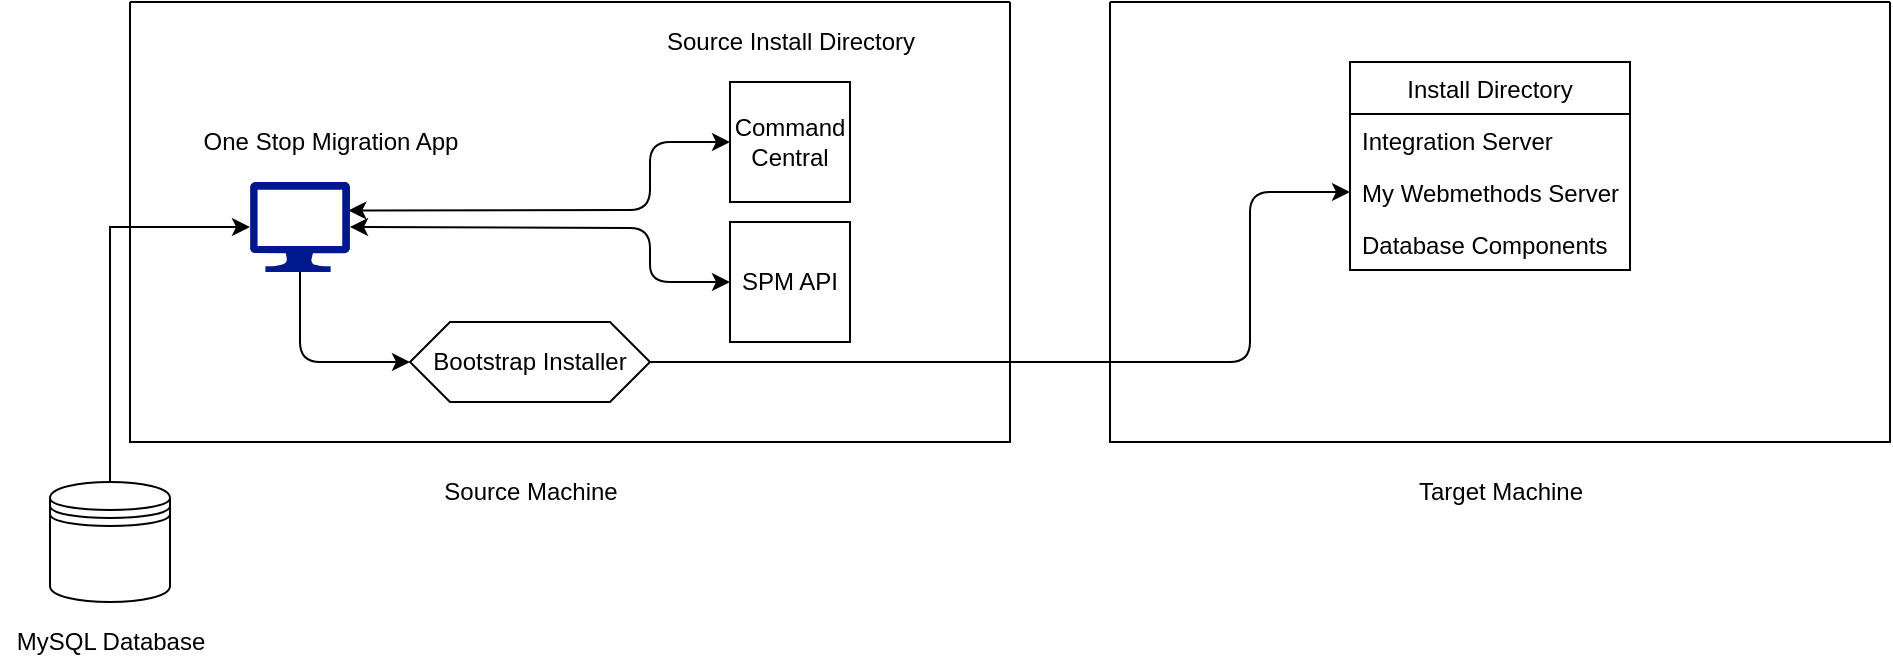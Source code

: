 <mxfile version="15.2.7" type="github">
  <diagram name="Page-1" id="9f46799a-70d6-7492-0946-bef42562c5a5">
    <mxGraphModel dx="970" dy="579" grid="1" gridSize="10" guides="1" tooltips="1" connect="1" arrows="1" fold="1" page="1" pageScale="1" pageWidth="1100" pageHeight="850" background="none" math="0" shadow="0">
      <root>
        <mxCell id="0" />
        <mxCell id="1" parent="0" />
        <mxCell id="tiY1srPRjBi-ZZJOYSUz-3" value="" style="shape=datastore;whiteSpace=wrap;html=1;" vertex="1" parent="1">
          <mxGeometry x="80" y="430" width="60" height="60" as="geometry" />
        </mxCell>
        <mxCell id="tiY1srPRjBi-ZZJOYSUz-5" value="" style="edgeStyle=orthogonalEdgeStyle;rounded=0;orthogonalLoop=1;jettySize=auto;html=1;entryX=0;entryY=0.5;entryDx=0;entryDy=0;entryPerimeter=0;" edge="1" parent="1" source="tiY1srPRjBi-ZZJOYSUz-3" target="tiY1srPRjBi-ZZJOYSUz-1">
          <mxGeometry relative="1" as="geometry">
            <mxPoint x="110" y="430" as="sourcePoint" />
            <mxPoint x="110" y="290" as="targetPoint" />
            <Array as="points">
              <mxPoint x="110" y="303" />
            </Array>
          </mxGeometry>
        </mxCell>
        <mxCell id="tiY1srPRjBi-ZZJOYSUz-6" value="MySQL Database" style="text;html=1;align=center;verticalAlign=middle;resizable=0;points=[];autosize=1;strokeColor=none;fillColor=none;" vertex="1" parent="1">
          <mxGeometry x="55" y="500" width="110" height="20" as="geometry" />
        </mxCell>
        <mxCell id="tiY1srPRjBi-ZZJOYSUz-8" value="" style="swimlane;startSize=0;" vertex="1" parent="1">
          <mxGeometry x="120" y="190" width="440" height="220" as="geometry" />
        </mxCell>
        <mxCell id="tiY1srPRjBi-ZZJOYSUz-1" value="" style="sketch=0;aspect=fixed;pointerEvents=1;shadow=0;dashed=0;html=1;strokeColor=none;labelPosition=center;verticalLabelPosition=bottom;verticalAlign=top;align=center;fillColor=#00188D;shape=mxgraph.azure.computer" vertex="1" parent="tiY1srPRjBi-ZZJOYSUz-8">
          <mxGeometry x="60" y="90" width="50" height="45" as="geometry" />
        </mxCell>
        <mxCell id="tiY1srPRjBi-ZZJOYSUz-2" value="One Stop Migration App" style="text;html=1;align=center;verticalAlign=middle;resizable=0;points=[];autosize=1;strokeColor=none;fillColor=none;" vertex="1" parent="tiY1srPRjBi-ZZJOYSUz-8">
          <mxGeometry x="30" y="60" width="140" height="20" as="geometry" />
        </mxCell>
        <mxCell id="tiY1srPRjBi-ZZJOYSUz-23" value="Source Install Directory" style="text;html=1;align=center;verticalAlign=middle;resizable=0;points=[];autosize=1;strokeColor=none;fillColor=none;" vertex="1" parent="tiY1srPRjBi-ZZJOYSUz-8">
          <mxGeometry x="260" y="10" width="140" height="20" as="geometry" />
        </mxCell>
        <mxCell id="tiY1srPRjBi-ZZJOYSUz-26" value="Command Central" style="whiteSpace=wrap;html=1;aspect=fixed;" vertex="1" parent="tiY1srPRjBi-ZZJOYSUz-8">
          <mxGeometry x="300" y="40" width="60" height="60" as="geometry" />
        </mxCell>
        <mxCell id="tiY1srPRjBi-ZZJOYSUz-27" value="SPM API" style="whiteSpace=wrap;html=1;aspect=fixed;" vertex="1" parent="tiY1srPRjBi-ZZJOYSUz-8">
          <mxGeometry x="300" y="110" width="60" height="60" as="geometry" />
        </mxCell>
        <mxCell id="tiY1srPRjBi-ZZJOYSUz-28" value="" style="endArrow=classic;startArrow=classic;html=1;entryX=0;entryY=0.5;entryDx=0;entryDy=0;exitX=0.984;exitY=0.316;exitDx=0;exitDy=0;exitPerimeter=0;" edge="1" parent="tiY1srPRjBi-ZZJOYSUz-8" source="tiY1srPRjBi-ZZJOYSUz-1" target="tiY1srPRjBi-ZZJOYSUz-26">
          <mxGeometry width="50" height="50" relative="1" as="geometry">
            <mxPoint x="350" y="230" as="sourcePoint" />
            <mxPoint x="400" y="180" as="targetPoint" />
            <Array as="points">
              <mxPoint x="260" y="104" />
              <mxPoint x="260" y="70" />
            </Array>
          </mxGeometry>
        </mxCell>
        <mxCell id="tiY1srPRjBi-ZZJOYSUz-29" value="" style="endArrow=classic;startArrow=classic;html=1;entryX=0;entryY=0.5;entryDx=0;entryDy=0;exitX=1;exitY=0.5;exitDx=0;exitDy=0;exitPerimeter=0;" edge="1" parent="tiY1srPRjBi-ZZJOYSUz-8" source="tiY1srPRjBi-ZZJOYSUz-1" target="tiY1srPRjBi-ZZJOYSUz-27">
          <mxGeometry width="50" height="50" relative="1" as="geometry">
            <mxPoint x="350" y="230" as="sourcePoint" />
            <mxPoint x="400" y="180" as="targetPoint" />
            <Array as="points">
              <mxPoint x="260" y="113" />
              <mxPoint x="260" y="140" />
            </Array>
          </mxGeometry>
        </mxCell>
        <mxCell id="tiY1srPRjBi-ZZJOYSUz-31" value="Bootstrap Installer" style="shape=hexagon;perimeter=hexagonPerimeter2;whiteSpace=wrap;html=1;fixedSize=1;" vertex="1" parent="tiY1srPRjBi-ZZJOYSUz-8">
          <mxGeometry x="140" y="160" width="120" height="40" as="geometry" />
        </mxCell>
        <mxCell id="tiY1srPRjBi-ZZJOYSUz-32" value="" style="endArrow=classic;html=1;exitX=0.5;exitY=1;exitDx=0;exitDy=0;exitPerimeter=0;entryX=0;entryY=0.5;entryDx=0;entryDy=0;" edge="1" parent="tiY1srPRjBi-ZZJOYSUz-8" source="tiY1srPRjBi-ZZJOYSUz-1" target="tiY1srPRjBi-ZZJOYSUz-31">
          <mxGeometry width="50" height="50" relative="1" as="geometry">
            <mxPoint x="390" y="230" as="sourcePoint" />
            <mxPoint x="440" y="180" as="targetPoint" />
            <Array as="points">
              <mxPoint x="85" y="180" />
            </Array>
          </mxGeometry>
        </mxCell>
        <mxCell id="tiY1srPRjBi-ZZJOYSUz-9" value="Source Machine" style="text;html=1;align=center;verticalAlign=middle;resizable=0;points=[];autosize=1;strokeColor=none;fillColor=none;" vertex="1" parent="1">
          <mxGeometry x="270" y="425" width="100" height="20" as="geometry" />
        </mxCell>
        <mxCell id="tiY1srPRjBi-ZZJOYSUz-34" value="" style="swimlane;startSize=0;" vertex="1" parent="1">
          <mxGeometry x="610" y="190" width="390" height="220" as="geometry" />
        </mxCell>
        <mxCell id="tiY1srPRjBi-ZZJOYSUz-38" value="Install Directory" style="swimlane;fontStyle=0;childLayout=stackLayout;horizontal=1;startSize=26;horizontalStack=0;resizeParent=1;resizeParentMax=0;resizeLast=0;collapsible=1;marginBottom=0;" vertex="1" parent="tiY1srPRjBi-ZZJOYSUz-34">
          <mxGeometry x="120" y="30" width="140" height="104" as="geometry" />
        </mxCell>
        <mxCell id="tiY1srPRjBi-ZZJOYSUz-39" value="Integration Server" style="text;strokeColor=none;fillColor=none;align=left;verticalAlign=top;spacingLeft=4;spacingRight=4;overflow=hidden;rotatable=0;points=[[0,0.5],[1,0.5]];portConstraint=eastwest;" vertex="1" parent="tiY1srPRjBi-ZZJOYSUz-38">
          <mxGeometry y="26" width="140" height="26" as="geometry" />
        </mxCell>
        <mxCell id="tiY1srPRjBi-ZZJOYSUz-40" value="My Webmethods Server" style="text;strokeColor=none;fillColor=none;align=left;verticalAlign=top;spacingLeft=4;spacingRight=4;overflow=hidden;rotatable=0;points=[[0,0.5],[1,0.5]];portConstraint=eastwest;" vertex="1" parent="tiY1srPRjBi-ZZJOYSUz-38">
          <mxGeometry y="52" width="140" height="26" as="geometry" />
        </mxCell>
        <mxCell id="tiY1srPRjBi-ZZJOYSUz-41" value="Database Components" style="text;strokeColor=none;fillColor=none;align=left;verticalAlign=top;spacingLeft=4;spacingRight=4;overflow=hidden;rotatable=0;points=[[0,0.5],[1,0.5]];portConstraint=eastwest;" vertex="1" parent="tiY1srPRjBi-ZZJOYSUz-38">
          <mxGeometry y="78" width="140" height="26" as="geometry" />
        </mxCell>
        <mxCell id="tiY1srPRjBi-ZZJOYSUz-35" value="Target Machine" style="text;html=1;align=center;verticalAlign=middle;resizable=0;points=[];autosize=1;strokeColor=none;fillColor=none;" vertex="1" parent="1">
          <mxGeometry x="755" y="425" width="100" height="20" as="geometry" />
        </mxCell>
        <mxCell id="tiY1srPRjBi-ZZJOYSUz-42" value="" style="endArrow=classic;html=1;entryX=0;entryY=0.5;entryDx=0;entryDy=0;exitX=1;exitY=0.5;exitDx=0;exitDy=0;" edge="1" parent="1" source="tiY1srPRjBi-ZZJOYSUz-31" target="tiY1srPRjBi-ZZJOYSUz-40">
          <mxGeometry width="50" height="50" relative="1" as="geometry">
            <mxPoint x="510" y="420" as="sourcePoint" />
            <mxPoint x="560" y="370" as="targetPoint" />
            <Array as="points">
              <mxPoint x="680" y="370" />
              <mxPoint x="680" y="285" />
            </Array>
          </mxGeometry>
        </mxCell>
      </root>
    </mxGraphModel>
  </diagram>
</mxfile>

